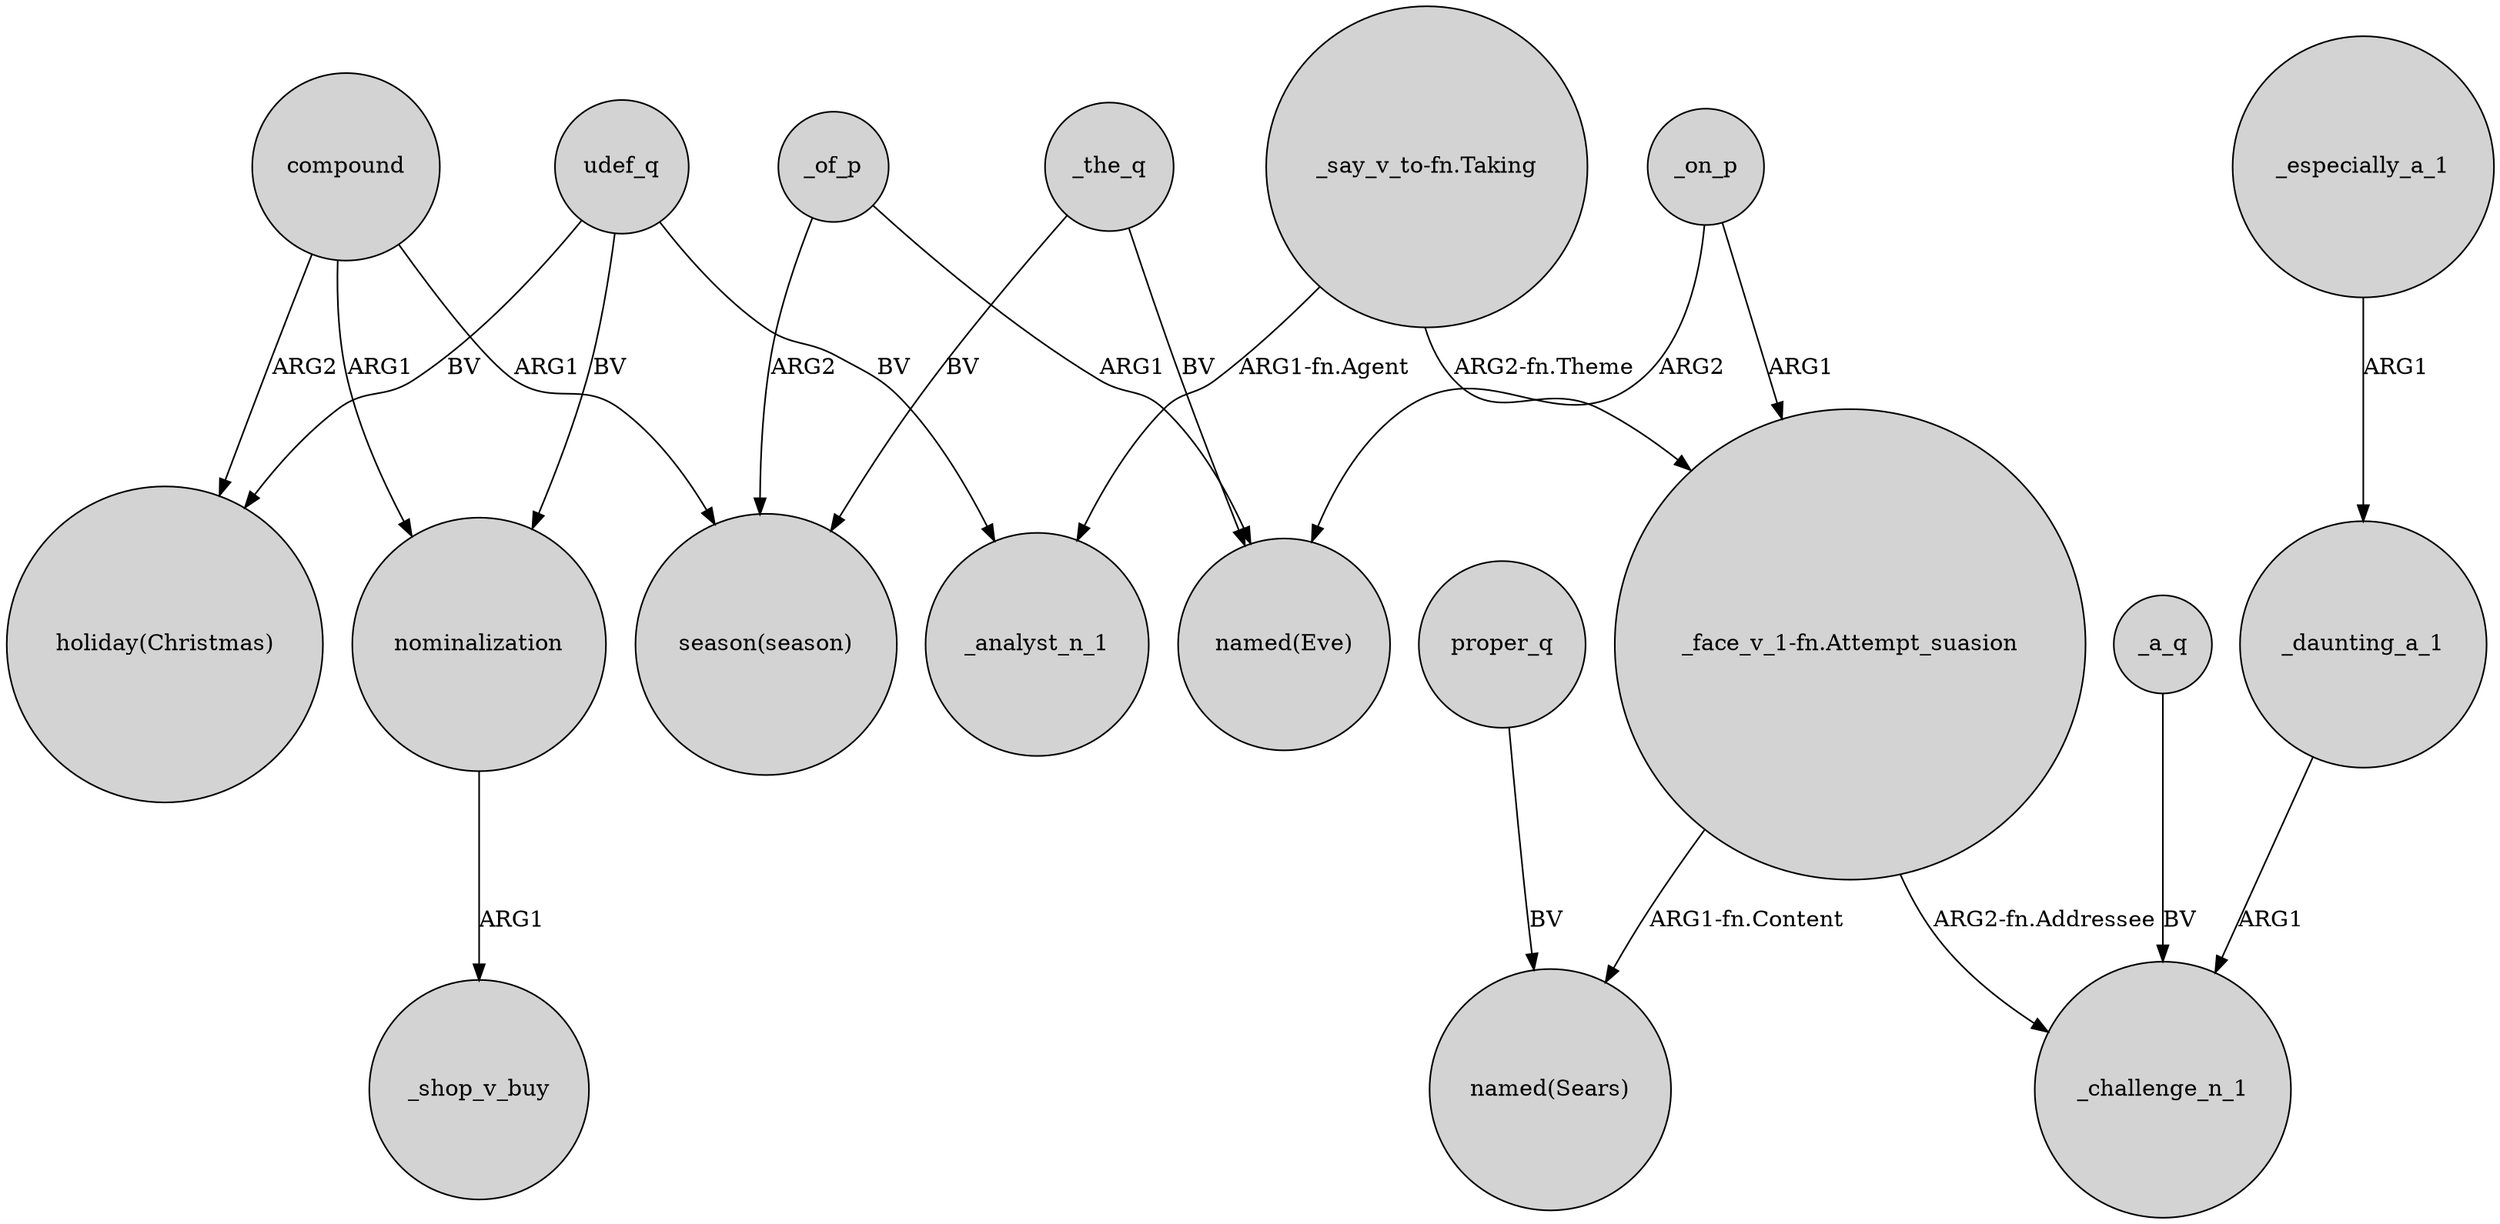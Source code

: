 digraph {
	node [shape=circle style=filled]
	udef_q -> "holiday(Christmas)" [label=BV]
	"_face_v_1-fn.Attempt_suasion" -> _challenge_n_1 [label="ARG2-fn.Addressee"]
	_on_p -> "named(Eve)" [label=ARG2]
	_the_q -> "named(Eve)" [label=BV]
	udef_q -> _analyst_n_1 [label=BV]
	_daunting_a_1 -> _challenge_n_1 [label=ARG1]
	_of_p -> "named(Eve)" [label=ARG1]
	udef_q -> nominalization [label=BV]
	nominalization -> _shop_v_buy [label=ARG1]
	compound -> "season(season)" [label=ARG1]
	compound -> nominalization [label=ARG1]
	proper_q -> "named(Sears)" [label=BV]
	"_say_v_to-fn.Taking" -> _analyst_n_1 [label="ARG1-fn.Agent"]
	"_say_v_to-fn.Taking" -> "_face_v_1-fn.Attempt_suasion" [label="ARG2-fn.Theme"]
	_especially_a_1 -> _daunting_a_1 [label=ARG1]
	compound -> "holiday(Christmas)" [label=ARG2]
	_of_p -> "season(season)" [label=ARG2]
	_a_q -> _challenge_n_1 [label=BV]
	_on_p -> "_face_v_1-fn.Attempt_suasion" [label=ARG1]
	"_face_v_1-fn.Attempt_suasion" -> "named(Sears)" [label="ARG1-fn.Content"]
	_the_q -> "season(season)" [label=BV]
}
